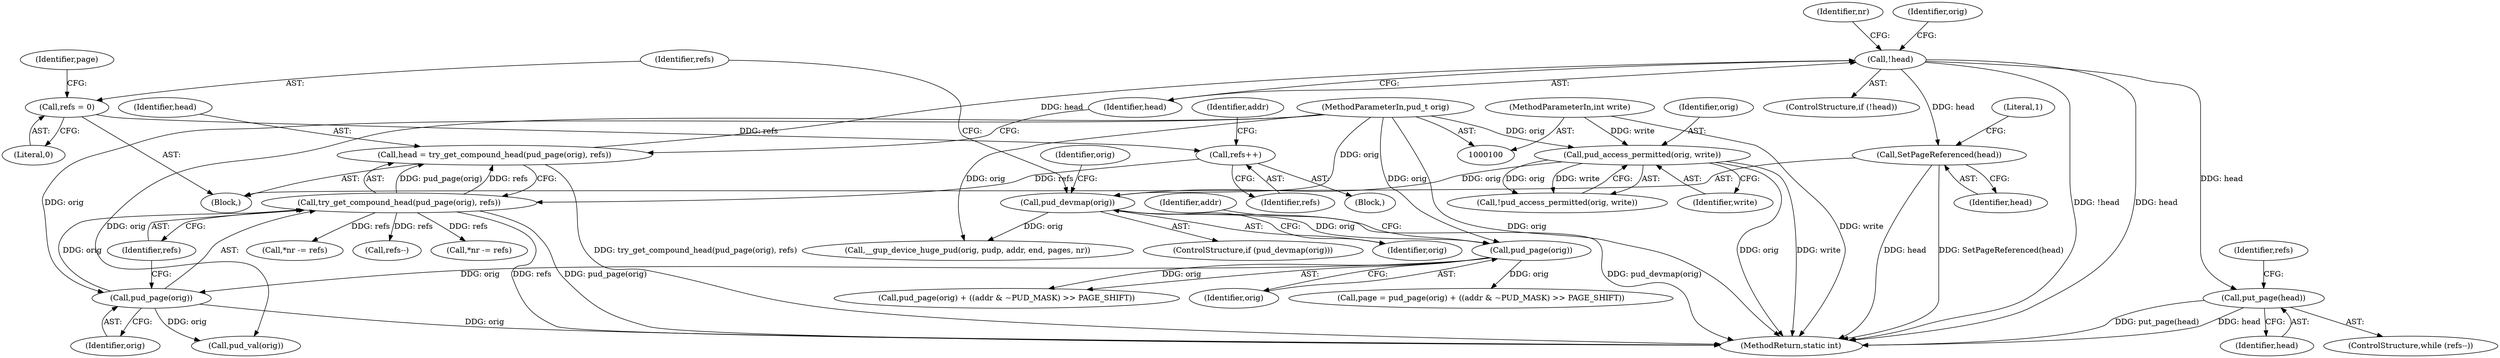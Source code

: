 digraph "0_linux_6b3a707736301c2128ca85ce85fb13f60b5e350a_9@pointer" {
"1000172" [label="(Call,!head)"];
"1000165" [label="(Call,head = try_get_compound_head(pud_page(orig), refs))"];
"1000167" [label="(Call,try_get_compound_head(pud_page(orig), refs))"];
"1000168" [label="(Call,pud_page(orig))"];
"1000136" [label="(Call,pud_page(orig))"];
"1000120" [label="(Call,pud_devmap(orig))"];
"1000114" [label="(Call,pud_access_permitted(orig, write))"];
"1000101" [label="(MethodParameterIn,pud_t orig)"];
"1000105" [label="(MethodParameterIn,int write)"];
"1000156" [label="(Call,refs++)"];
"1000130" [label="(Call,refs = 0)"];
"1000197" [label="(Call,put_page(head))"];
"1000201" [label="(Call,SetPageReferenced(head))"];
"1000197" [label="(Call,put_page(head))"];
"1000166" [label="(Identifier,head)"];
"1000175" [label="(Call,*nr -= refs)"];
"1000198" [label="(Identifier,head)"];
"1000196" [label="(Identifier,refs)"];
"1000177" [label="(Identifier,nr)"];
"1000137" [label="(Identifier,orig)"];
"1000130" [label="(Call,refs = 0)"];
"1000167" [label="(Call,try_get_compound_head(pud_page(orig), refs))"];
"1000194" [label="(ControlStructure,while (refs--))"];
"1000205" [label="(MethodReturn,static int)"];
"1000157" [label="(Identifier,refs)"];
"1000204" [label="(Literal,1)"];
"1000171" [label="(ControlStructure,if (!head))"];
"1000140" [label="(Identifier,addr)"];
"1000165" [label="(Call,head = try_get_compound_head(pud_page(orig), refs))"];
"1000113" [label="(Call,!pud_access_permitted(orig, write))"];
"1000120" [label="(Call,pud_devmap(orig))"];
"1000190" [label="(Call,*nr -= refs)"];
"1000184" [label="(Call,pud_val(orig))"];
"1000156" [label="(Call,refs++)"];
"1000101" [label="(MethodParameterIn,pud_t orig)"];
"1000119" [label="(ControlStructure,if (pud_devmap(orig)))"];
"1000136" [label="(Call,pud_page(orig))"];
"1000108" [label="(Block,)"];
"1000169" [label="(Identifier,orig)"];
"1000135" [label="(Call,pud_page(orig) + ((addr & ~PUD_MASK) >> PAGE_SHIFT))"];
"1000160" [label="(Identifier,addr)"];
"1000124" [label="(Identifier,orig)"];
"1000133" [label="(Call,page = pud_page(orig) + ((addr & ~PUD_MASK) >> PAGE_SHIFT))"];
"1000131" [label="(Identifier,refs)"];
"1000168" [label="(Call,pud_page(orig))"];
"1000202" [label="(Identifier,head)"];
"1000116" [label="(Identifier,write)"];
"1000195" [label="(Call,refs--)"];
"1000201" [label="(Call,SetPageReferenced(head))"];
"1000115" [label="(Identifier,orig)"];
"1000134" [label="(Identifier,page)"];
"1000170" [label="(Identifier,refs)"];
"1000114" [label="(Call,pud_access_permitted(orig, write))"];
"1000132" [label="(Literal,0)"];
"1000173" [label="(Identifier,head)"];
"1000105" [label="(MethodParameterIn,int write)"];
"1000172" [label="(Call,!head)"];
"1000185" [label="(Identifier,orig)"];
"1000121" [label="(Identifier,orig)"];
"1000123" [label="(Call,__gup_device_huge_pud(orig, pudp, addr, end, pages, nr))"];
"1000144" [label="(Block,)"];
"1000172" -> "1000171"  [label="AST: "];
"1000172" -> "1000173"  [label="CFG: "];
"1000173" -> "1000172"  [label="AST: "];
"1000177" -> "1000172"  [label="CFG: "];
"1000185" -> "1000172"  [label="CFG: "];
"1000172" -> "1000205"  [label="DDG: !head"];
"1000172" -> "1000205"  [label="DDG: head"];
"1000165" -> "1000172"  [label="DDG: head"];
"1000172" -> "1000197"  [label="DDG: head"];
"1000172" -> "1000201"  [label="DDG: head"];
"1000165" -> "1000108"  [label="AST: "];
"1000165" -> "1000167"  [label="CFG: "];
"1000166" -> "1000165"  [label="AST: "];
"1000167" -> "1000165"  [label="AST: "];
"1000173" -> "1000165"  [label="CFG: "];
"1000165" -> "1000205"  [label="DDG: try_get_compound_head(pud_page(orig), refs)"];
"1000167" -> "1000165"  [label="DDG: pud_page(orig)"];
"1000167" -> "1000165"  [label="DDG: refs"];
"1000167" -> "1000170"  [label="CFG: "];
"1000168" -> "1000167"  [label="AST: "];
"1000170" -> "1000167"  [label="AST: "];
"1000167" -> "1000205"  [label="DDG: refs"];
"1000167" -> "1000205"  [label="DDG: pud_page(orig)"];
"1000168" -> "1000167"  [label="DDG: orig"];
"1000156" -> "1000167"  [label="DDG: refs"];
"1000167" -> "1000175"  [label="DDG: refs"];
"1000167" -> "1000190"  [label="DDG: refs"];
"1000167" -> "1000195"  [label="DDG: refs"];
"1000168" -> "1000169"  [label="CFG: "];
"1000169" -> "1000168"  [label="AST: "];
"1000170" -> "1000168"  [label="CFG: "];
"1000168" -> "1000205"  [label="DDG: orig"];
"1000136" -> "1000168"  [label="DDG: orig"];
"1000101" -> "1000168"  [label="DDG: orig"];
"1000168" -> "1000184"  [label="DDG: orig"];
"1000136" -> "1000135"  [label="AST: "];
"1000136" -> "1000137"  [label="CFG: "];
"1000137" -> "1000136"  [label="AST: "];
"1000140" -> "1000136"  [label="CFG: "];
"1000136" -> "1000133"  [label="DDG: orig"];
"1000136" -> "1000135"  [label="DDG: orig"];
"1000120" -> "1000136"  [label="DDG: orig"];
"1000101" -> "1000136"  [label="DDG: orig"];
"1000120" -> "1000119"  [label="AST: "];
"1000120" -> "1000121"  [label="CFG: "];
"1000121" -> "1000120"  [label="AST: "];
"1000124" -> "1000120"  [label="CFG: "];
"1000131" -> "1000120"  [label="CFG: "];
"1000120" -> "1000205"  [label="DDG: pud_devmap(orig)"];
"1000114" -> "1000120"  [label="DDG: orig"];
"1000101" -> "1000120"  [label="DDG: orig"];
"1000120" -> "1000123"  [label="DDG: orig"];
"1000114" -> "1000113"  [label="AST: "];
"1000114" -> "1000116"  [label="CFG: "];
"1000115" -> "1000114"  [label="AST: "];
"1000116" -> "1000114"  [label="AST: "];
"1000113" -> "1000114"  [label="CFG: "];
"1000114" -> "1000205"  [label="DDG: orig"];
"1000114" -> "1000205"  [label="DDG: write"];
"1000114" -> "1000113"  [label="DDG: orig"];
"1000114" -> "1000113"  [label="DDG: write"];
"1000101" -> "1000114"  [label="DDG: orig"];
"1000105" -> "1000114"  [label="DDG: write"];
"1000101" -> "1000100"  [label="AST: "];
"1000101" -> "1000205"  [label="DDG: orig"];
"1000101" -> "1000123"  [label="DDG: orig"];
"1000101" -> "1000184"  [label="DDG: orig"];
"1000105" -> "1000100"  [label="AST: "];
"1000105" -> "1000205"  [label="DDG: write"];
"1000156" -> "1000144"  [label="AST: "];
"1000156" -> "1000157"  [label="CFG: "];
"1000157" -> "1000156"  [label="AST: "];
"1000160" -> "1000156"  [label="CFG: "];
"1000130" -> "1000156"  [label="DDG: refs"];
"1000130" -> "1000108"  [label="AST: "];
"1000130" -> "1000132"  [label="CFG: "];
"1000131" -> "1000130"  [label="AST: "];
"1000132" -> "1000130"  [label="AST: "];
"1000134" -> "1000130"  [label="CFG: "];
"1000197" -> "1000194"  [label="AST: "];
"1000197" -> "1000198"  [label="CFG: "];
"1000198" -> "1000197"  [label="AST: "];
"1000196" -> "1000197"  [label="CFG: "];
"1000197" -> "1000205"  [label="DDG: put_page(head)"];
"1000197" -> "1000205"  [label="DDG: head"];
"1000201" -> "1000108"  [label="AST: "];
"1000201" -> "1000202"  [label="CFG: "];
"1000202" -> "1000201"  [label="AST: "];
"1000204" -> "1000201"  [label="CFG: "];
"1000201" -> "1000205"  [label="DDG: SetPageReferenced(head)"];
"1000201" -> "1000205"  [label="DDG: head"];
}
